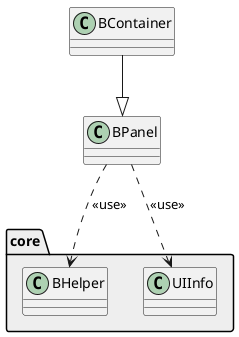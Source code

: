 Overview of class dependencies

@startuml

package "core" #eee{
    class BHelper
    class UIInfo
}

BPanel ..> BHelper : <<use>>
BPanel ..> UIInfo : <<use>>
BContainer --|> BPanel



@enduml


